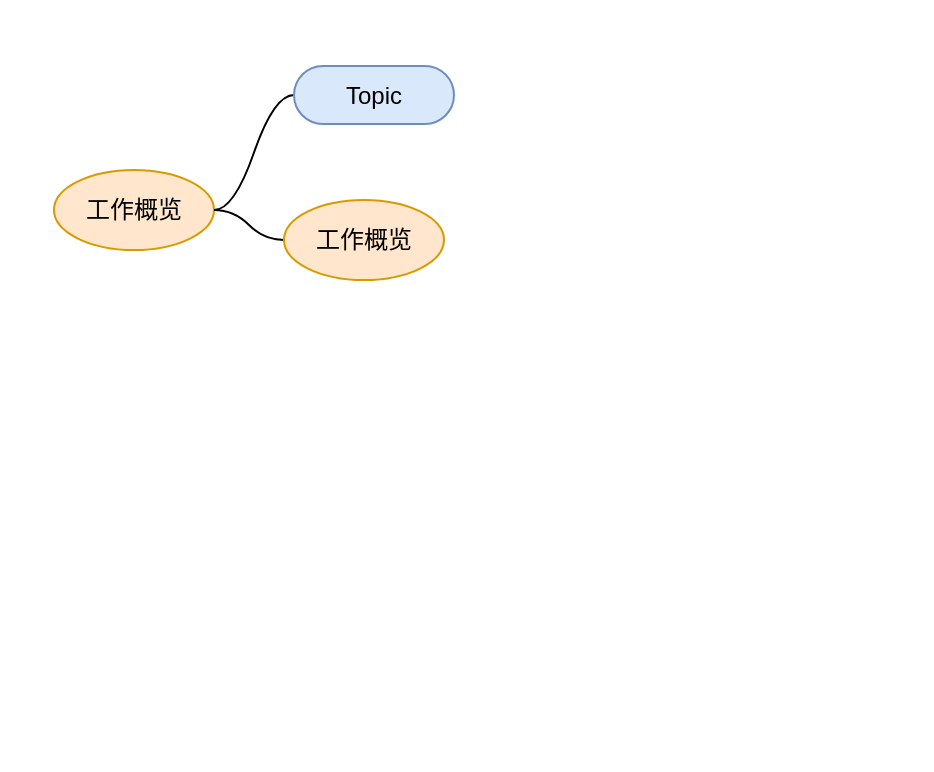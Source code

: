 <mxfile version="20.6.0" type="github">
  <diagram id="SEg9n3wG__ElUB7BrxDW" name="第 1 页">
    <mxGraphModel dx="1479" dy="363" grid="0" gridSize="10" guides="1" tooltips="1" connect="1" arrows="1" fold="1" page="1" pageScale="1" pageWidth="827" pageHeight="1169" math="0" shadow="0">
      <root>
        <mxCell id="0" />
        <mxCell id="1" parent="0" />
        <mxCell id="TK_wrjhKKSW-1U2tKp-H-1" value="" style="swimlane;startSize=20;horizontal=1;containerType=tree;fillColor=none;strokeColor=none;swimlaneLine=0;" vertex="1" parent="1">
          <mxGeometry x="-7" y="60" width="466" height="385" as="geometry">
            <mxRectangle x="-7" y="132" width="88" height="26" as="alternateBounds" />
          </mxGeometry>
        </mxCell>
        <mxCell id="TK_wrjhKKSW-1U2tKp-H-2" value="" style="edgeStyle=entityRelationEdgeStyle;startArrow=none;endArrow=none;segment=10;curved=1;rounded=0;" edge="1" parent="TK_wrjhKKSW-1U2tKp-H-1" source="TK_wrjhKKSW-1U2tKp-H-6" target="TK_wrjhKKSW-1U2tKp-H-7">
          <mxGeometry relative="1" as="geometry" />
        </mxCell>
        <mxCell id="TK_wrjhKKSW-1U2tKp-H-6" value="工作概览" style="ellipse;whiteSpace=wrap;html=1;align=center;treeFolding=1;treeMoving=1;newEdgeStyle={&quot;edgeStyle&quot;:&quot;entityRelationEdgeStyle&quot;,&quot;startArrow&quot;:&quot;none&quot;,&quot;endArrow&quot;:&quot;none&quot;,&quot;segment&quot;:10,&quot;curved&quot;:1};fillColor=#ffe6cc;strokeColor=#d79b00;" vertex="1" parent="TK_wrjhKKSW-1U2tKp-H-1">
          <mxGeometry x="27" y="85" width="80" height="40" as="geometry" />
        </mxCell>
        <mxCell id="TK_wrjhKKSW-1U2tKp-H-7" value="Topic" style="whiteSpace=wrap;html=1;rounded=1;arcSize=50;align=center;verticalAlign=middle;strokeWidth=1;autosize=1;spacing=4;treeFolding=1;treeMoving=1;newEdgeStyle={&quot;edgeStyle&quot;:&quot;entityRelationEdgeStyle&quot;,&quot;startArrow&quot;:&quot;none&quot;,&quot;endArrow&quot;:&quot;none&quot;,&quot;segment&quot;:10,&quot;curved&quot;:1};fillColor=#dae8fc;strokeColor=#6c8ebf;" vertex="1" parent="TK_wrjhKKSW-1U2tKp-H-1">
          <mxGeometry x="147" y="33" width="80" height="29" as="geometry" />
        </mxCell>
        <mxCell id="TK_wrjhKKSW-1U2tKp-H-23" value="" style="edgeStyle=entityRelationEdgeStyle;rounded=0;orthogonalLoop=1;jettySize=auto;html=1;startArrow=none;endArrow=none;segment=10;curved=1;" edge="1" source="TK_wrjhKKSW-1U2tKp-H-6" target="TK_wrjhKKSW-1U2tKp-H-24" parent="TK_wrjhKKSW-1U2tKp-H-1">
          <mxGeometry relative="1" as="geometry" />
        </mxCell>
        <mxCell id="TK_wrjhKKSW-1U2tKp-H-24" value="工作概览" style="ellipse;whiteSpace=wrap;html=1;align=center;treeFolding=1;treeMoving=1;newEdgeStyle={&quot;edgeStyle&quot;:&quot;entityRelationEdgeStyle&quot;,&quot;startArrow&quot;:&quot;none&quot;,&quot;endArrow&quot;:&quot;none&quot;,&quot;segment&quot;:10,&quot;curved&quot;:1};fillColor=#ffe6cc;strokeColor=#d79b00;" vertex="1" parent="TK_wrjhKKSW-1U2tKp-H-1">
          <mxGeometry x="142" y="100.0" width="80" height="40" as="geometry" />
        </mxCell>
      </root>
    </mxGraphModel>
  </diagram>
</mxfile>
